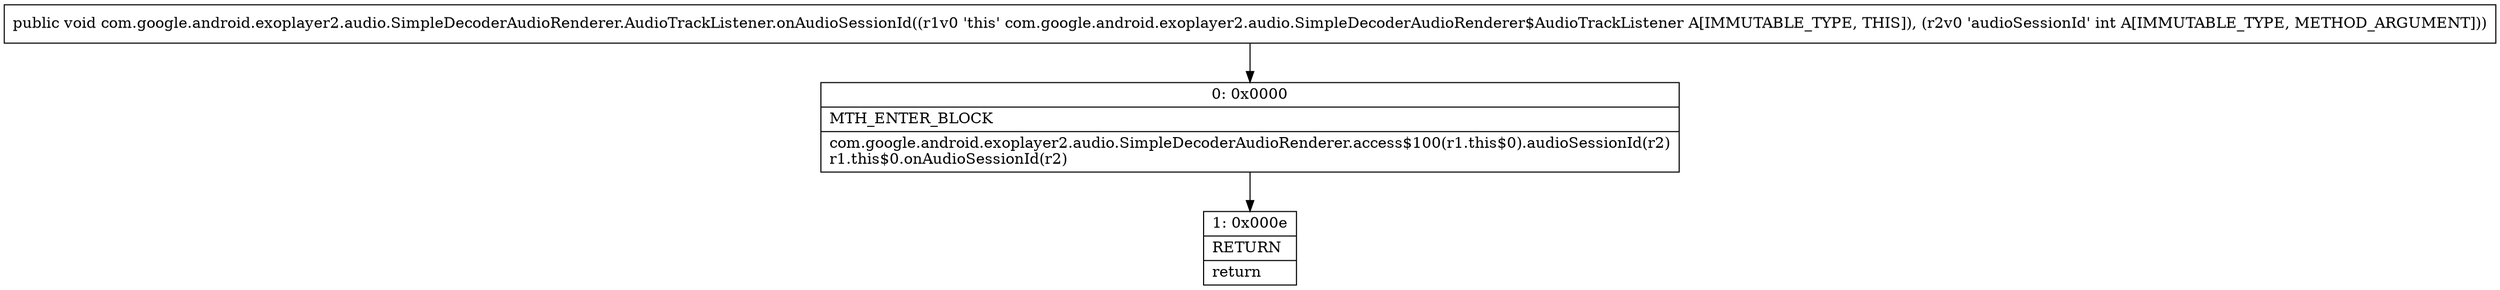 digraph "CFG forcom.google.android.exoplayer2.audio.SimpleDecoderAudioRenderer.AudioTrackListener.onAudioSessionId(I)V" {
Node_0 [shape=record,label="{0\:\ 0x0000|MTH_ENTER_BLOCK\l|com.google.android.exoplayer2.audio.SimpleDecoderAudioRenderer.access$100(r1.this$0).audioSessionId(r2)\lr1.this$0.onAudioSessionId(r2)\l}"];
Node_1 [shape=record,label="{1\:\ 0x000e|RETURN\l|return\l}"];
MethodNode[shape=record,label="{public void com.google.android.exoplayer2.audio.SimpleDecoderAudioRenderer.AudioTrackListener.onAudioSessionId((r1v0 'this' com.google.android.exoplayer2.audio.SimpleDecoderAudioRenderer$AudioTrackListener A[IMMUTABLE_TYPE, THIS]), (r2v0 'audioSessionId' int A[IMMUTABLE_TYPE, METHOD_ARGUMENT])) }"];
MethodNode -> Node_0;
Node_0 -> Node_1;
}

